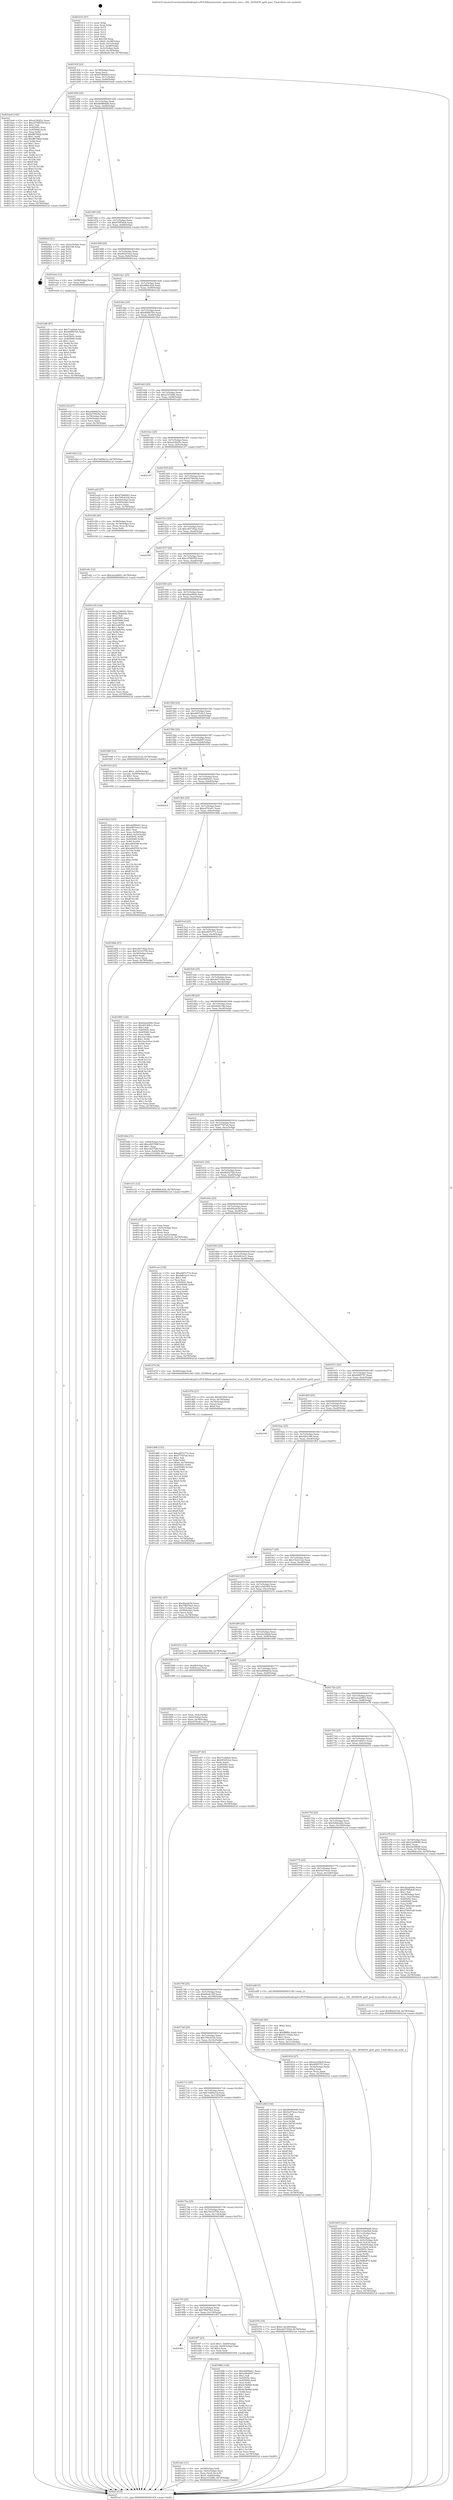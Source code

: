 digraph "0x401410" {
  label = "0x401410 (/mnt/c/Users/mathe/Desktop/tcc/POCII/binaries/extr_opensslsslssl_sess.c_SSL_SESSION_get0_peer_Final-ollvm.out::main(0))"
  labelloc = "t"
  node[shape=record]

  Entry [label="",width=0.3,height=0.3,shape=circle,fillcolor=black,style=filled]
  "0x40143f" [label="{
     0x40143f [23]\l
     | [instrs]\l
     &nbsp;&nbsp;0x40143f \<+3\>: mov -0x78(%rbp),%eax\l
     &nbsp;&nbsp;0x401442 \<+2\>: mov %eax,%ecx\l
     &nbsp;&nbsp;0x401444 \<+6\>: sub $0x87d66903,%ecx\l
     &nbsp;&nbsp;0x40144a \<+3\>: mov %eax,-0x7c(%rbp)\l
     &nbsp;&nbsp;0x40144d \<+3\>: mov %ecx,-0x80(%rbp)\l
     &nbsp;&nbsp;0x401450 \<+6\>: je 0000000000401ba9 \<main+0x799\>\l
  }"]
  "0x401ba9" [label="{
     0x401ba9 [144]\l
     | [instrs]\l
     &nbsp;&nbsp;0x401ba9 \<+5\>: mov $0xa2382f3c,%eax\l
     &nbsp;&nbsp;0x401bae \<+5\>: mov $0xcd788559,%ecx\l
     &nbsp;&nbsp;0x401bb3 \<+2\>: mov $0x1,%dl\l
     &nbsp;&nbsp;0x401bb5 \<+7\>: mov 0x40505c,%esi\l
     &nbsp;&nbsp;0x401bbc \<+7\>: mov 0x405060,%edi\l
     &nbsp;&nbsp;0x401bc3 \<+3\>: mov %esi,%r8d\l
     &nbsp;&nbsp;0x401bc6 \<+7\>: sub $0xff67082f,%r8d\l
     &nbsp;&nbsp;0x401bcd \<+4\>: sub $0x1,%r8d\l
     &nbsp;&nbsp;0x401bd1 \<+7\>: add $0xff67082f,%r8d\l
     &nbsp;&nbsp;0x401bd8 \<+4\>: imul %r8d,%esi\l
     &nbsp;&nbsp;0x401bdc \<+3\>: and $0x1,%esi\l
     &nbsp;&nbsp;0x401bdf \<+3\>: cmp $0x0,%esi\l
     &nbsp;&nbsp;0x401be2 \<+4\>: sete %r9b\l
     &nbsp;&nbsp;0x401be6 \<+3\>: cmp $0xa,%edi\l
     &nbsp;&nbsp;0x401be9 \<+4\>: setl %r10b\l
     &nbsp;&nbsp;0x401bed \<+3\>: mov %r9b,%r11b\l
     &nbsp;&nbsp;0x401bf0 \<+4\>: xor $0xff,%r11b\l
     &nbsp;&nbsp;0x401bf4 \<+3\>: mov %r10b,%bl\l
     &nbsp;&nbsp;0x401bf7 \<+3\>: xor $0xff,%bl\l
     &nbsp;&nbsp;0x401bfa \<+3\>: xor $0x0,%dl\l
     &nbsp;&nbsp;0x401bfd \<+3\>: mov %r11b,%r14b\l
     &nbsp;&nbsp;0x401c00 \<+4\>: and $0x0,%r14b\l
     &nbsp;&nbsp;0x401c04 \<+3\>: and %dl,%r9b\l
     &nbsp;&nbsp;0x401c07 \<+3\>: mov %bl,%r15b\l
     &nbsp;&nbsp;0x401c0a \<+4\>: and $0x0,%r15b\l
     &nbsp;&nbsp;0x401c0e \<+3\>: and %dl,%r10b\l
     &nbsp;&nbsp;0x401c11 \<+3\>: or %r9b,%r14b\l
     &nbsp;&nbsp;0x401c14 \<+3\>: or %r10b,%r15b\l
     &nbsp;&nbsp;0x401c17 \<+3\>: xor %r15b,%r14b\l
     &nbsp;&nbsp;0x401c1a \<+3\>: or %bl,%r11b\l
     &nbsp;&nbsp;0x401c1d \<+4\>: xor $0xff,%r11b\l
     &nbsp;&nbsp;0x401c21 \<+3\>: or $0x0,%dl\l
     &nbsp;&nbsp;0x401c24 \<+3\>: and %dl,%r11b\l
     &nbsp;&nbsp;0x401c27 \<+3\>: or %r11b,%r14b\l
     &nbsp;&nbsp;0x401c2a \<+4\>: test $0x1,%r14b\l
     &nbsp;&nbsp;0x401c2e \<+3\>: cmovne %ecx,%eax\l
     &nbsp;&nbsp;0x401c31 \<+3\>: mov %eax,-0x78(%rbp)\l
     &nbsp;&nbsp;0x401c34 \<+5\>: jmp 00000000004021af \<main+0xd9f\>\l
  }"]
  "0x401456" [label="{
     0x401456 [25]\l
     | [instrs]\l
     &nbsp;&nbsp;0x401456 \<+5\>: jmp 000000000040145b \<main+0x4b\>\l
     &nbsp;&nbsp;0x40145b \<+3\>: mov -0x7c(%rbp),%eax\l
     &nbsp;&nbsp;0x40145e \<+5\>: sub $0x8b0804d0,%eax\l
     &nbsp;&nbsp;0x401463 \<+6\>: mov %eax,-0x84(%rbp)\l
     &nbsp;&nbsp;0x401469 \<+6\>: je 00000000004020f2 \<main+0xce2\>\l
  }"]
  Exit [label="",width=0.3,height=0.3,shape=circle,fillcolor=black,style=filled,peripheries=2]
  "0x4020f2" [label="{
     0x4020f2\l
  }", style=dashed]
  "0x40146f" [label="{
     0x40146f [25]\l
     | [instrs]\l
     &nbsp;&nbsp;0x40146f \<+5\>: jmp 0000000000401474 \<main+0x64\>\l
     &nbsp;&nbsp;0x401474 \<+3\>: mov -0x7c(%rbp),%eax\l
     &nbsp;&nbsp;0x401477 \<+5\>: sub $0x970f54e8,%eax\l
     &nbsp;&nbsp;0x40147c \<+6\>: mov %eax,-0x88(%rbp)\l
     &nbsp;&nbsp;0x401482 \<+6\>: je 00000000004020af \<main+0xc9f\>\l
  }"]
  "0x401ef6" [label="{
     0x401ef6 [87]\l
     | [instrs]\l
     &nbsp;&nbsp;0x401ef6 \<+5\>: mov $0x71ab0a4,%ecx\l
     &nbsp;&nbsp;0x401efb \<+5\>: mov $0x9fd8b7b0,%edx\l
     &nbsp;&nbsp;0x401f00 \<+2\>: xor %esi,%esi\l
     &nbsp;&nbsp;0x401f02 \<+8\>: mov 0x40505c,%r8d\l
     &nbsp;&nbsp;0x401f0a \<+8\>: mov 0x405060,%r9d\l
     &nbsp;&nbsp;0x401f12 \<+3\>: sub $0x1,%esi\l
     &nbsp;&nbsp;0x401f15 \<+3\>: mov %r8d,%r10d\l
     &nbsp;&nbsp;0x401f18 \<+3\>: add %esi,%r10d\l
     &nbsp;&nbsp;0x401f1b \<+4\>: imul %r10d,%r8d\l
     &nbsp;&nbsp;0x401f1f \<+4\>: and $0x1,%r8d\l
     &nbsp;&nbsp;0x401f23 \<+4\>: cmp $0x0,%r8d\l
     &nbsp;&nbsp;0x401f27 \<+4\>: sete %r11b\l
     &nbsp;&nbsp;0x401f2b \<+4\>: cmp $0xa,%r9d\l
     &nbsp;&nbsp;0x401f2f \<+3\>: setl %bl\l
     &nbsp;&nbsp;0x401f32 \<+3\>: mov %r11b,%r14b\l
     &nbsp;&nbsp;0x401f35 \<+3\>: and %bl,%r14b\l
     &nbsp;&nbsp;0x401f38 \<+3\>: xor %bl,%r11b\l
     &nbsp;&nbsp;0x401f3b \<+3\>: or %r11b,%r14b\l
     &nbsp;&nbsp;0x401f3e \<+4\>: test $0x1,%r14b\l
     &nbsp;&nbsp;0x401f42 \<+3\>: cmovne %edx,%ecx\l
     &nbsp;&nbsp;0x401f45 \<+3\>: mov %ecx,-0x78(%rbp)\l
     &nbsp;&nbsp;0x401f48 \<+5\>: jmp 00000000004021af \<main+0xd9f\>\l
  }"]
  "0x4020af" [label="{
     0x4020af [21]\l
     | [instrs]\l
     &nbsp;&nbsp;0x4020af \<+3\>: mov -0x2c(%rbp),%eax\l
     &nbsp;&nbsp;0x4020b2 \<+7\>: add $0x108,%rsp\l
     &nbsp;&nbsp;0x4020b9 \<+1\>: pop %rbx\l
     &nbsp;&nbsp;0x4020ba \<+2\>: pop %r12\l
     &nbsp;&nbsp;0x4020bc \<+2\>: pop %r13\l
     &nbsp;&nbsp;0x4020be \<+2\>: pop %r14\l
     &nbsp;&nbsp;0x4020c0 \<+2\>: pop %r15\l
     &nbsp;&nbsp;0x4020c2 \<+1\>: pop %rbp\l
     &nbsp;&nbsp;0x4020c3 \<+1\>: ret\l
  }"]
  "0x401488" [label="{
     0x401488 [25]\l
     | [instrs]\l
     &nbsp;&nbsp;0x401488 \<+5\>: jmp 000000000040148d \<main+0x7d\>\l
     &nbsp;&nbsp;0x40148d \<+3\>: mov -0x7c(%rbp),%eax\l
     &nbsp;&nbsp;0x401490 \<+5\>: sub $0x9f3253e2,%eax\l
     &nbsp;&nbsp;0x401495 \<+6\>: mov %eax,-0x8c(%rbp)\l
     &nbsp;&nbsp;0x40149b \<+6\>: je 0000000000401eea \<main+0xada\>\l
  }"]
  "0x401e6c" [label="{
     0x401e6c [12]\l
     | [instrs]\l
     &nbsp;&nbsp;0x401e6c \<+7\>: movl $0x2ea2d693,-0x78(%rbp)\l
     &nbsp;&nbsp;0x401e73 \<+5\>: jmp 00000000004021af \<main+0xd9f\>\l
  }"]
  "0x401eea" [label="{
     0x401eea [12]\l
     | [instrs]\l
     &nbsp;&nbsp;0x401eea \<+4\>: mov -0x58(%rbp),%rax\l
     &nbsp;&nbsp;0x401eee \<+3\>: mov %rax,%rdi\l
     &nbsp;&nbsp;0x401ef1 \<+5\>: call 0000000000401030 \<free@plt\>\l
     | [calls]\l
     &nbsp;&nbsp;0x401030 \{1\} (unknown)\l
  }"]
  "0x4014a1" [label="{
     0x4014a1 [25]\l
     | [instrs]\l
     &nbsp;&nbsp;0x4014a1 \<+5\>: jmp 00000000004014a6 \<main+0x96\>\l
     &nbsp;&nbsp;0x4014a6 \<+3\>: mov -0x7c(%rbp),%eax\l
     &nbsp;&nbsp;0x4014a9 \<+5\>: sub $0x9fb6c424,%eax\l
     &nbsp;&nbsp;0x4014ae \<+6\>: mov %eax,-0x90(%rbp)\l
     &nbsp;&nbsp;0x4014b4 \<+6\>: je 0000000000401e3d \<main+0xa2d\>\l
  }"]
  "0x401d98" [label="{
     0x401d98 [153]\l
     | [instrs]\l
     &nbsp;&nbsp;0x401d98 \<+5\>: mov $0xe897e77e,%esi\l
     &nbsp;&nbsp;0x401d9d \<+5\>: mov $0xf775f7a4,%ecx\l
     &nbsp;&nbsp;0x401da2 \<+2\>: mov $0x1,%dl\l
     &nbsp;&nbsp;0x401da4 \<+3\>: xor %r8d,%r8d\l
     &nbsp;&nbsp;0x401da7 \<+7\>: movl $0x0,-0x74(%rbp)\l
     &nbsp;&nbsp;0x401dae \<+8\>: mov 0x40505c,%r9d\l
     &nbsp;&nbsp;0x401db6 \<+8\>: mov 0x405060,%r10d\l
     &nbsp;&nbsp;0x401dbe \<+4\>: sub $0x1,%r8d\l
     &nbsp;&nbsp;0x401dc2 \<+3\>: mov %r9d,%r11d\l
     &nbsp;&nbsp;0x401dc5 \<+3\>: add %r8d,%r11d\l
     &nbsp;&nbsp;0x401dc8 \<+4\>: imul %r11d,%r9d\l
     &nbsp;&nbsp;0x401dcc \<+4\>: and $0x1,%r9d\l
     &nbsp;&nbsp;0x401dd0 \<+4\>: cmp $0x0,%r9d\l
     &nbsp;&nbsp;0x401dd4 \<+3\>: sete %bl\l
     &nbsp;&nbsp;0x401dd7 \<+4\>: cmp $0xa,%r10d\l
     &nbsp;&nbsp;0x401ddb \<+4\>: setl %r14b\l
     &nbsp;&nbsp;0x401ddf \<+3\>: mov %bl,%r15b\l
     &nbsp;&nbsp;0x401de2 \<+4\>: xor $0xff,%r15b\l
     &nbsp;&nbsp;0x401de6 \<+3\>: mov %r14b,%r12b\l
     &nbsp;&nbsp;0x401de9 \<+4\>: xor $0xff,%r12b\l
     &nbsp;&nbsp;0x401ded \<+3\>: xor $0x1,%dl\l
     &nbsp;&nbsp;0x401df0 \<+3\>: mov %r15b,%r13b\l
     &nbsp;&nbsp;0x401df3 \<+4\>: and $0xff,%r13b\l
     &nbsp;&nbsp;0x401df7 \<+2\>: and %dl,%bl\l
     &nbsp;&nbsp;0x401df9 \<+3\>: mov %r12b,%dil\l
     &nbsp;&nbsp;0x401dfc \<+4\>: and $0xff,%dil\l
     &nbsp;&nbsp;0x401e00 \<+3\>: and %dl,%r14b\l
     &nbsp;&nbsp;0x401e03 \<+3\>: or %bl,%r13b\l
     &nbsp;&nbsp;0x401e06 \<+3\>: or %r14b,%dil\l
     &nbsp;&nbsp;0x401e09 \<+3\>: xor %dil,%r13b\l
     &nbsp;&nbsp;0x401e0c \<+3\>: or %r12b,%r15b\l
     &nbsp;&nbsp;0x401e0f \<+4\>: xor $0xff,%r15b\l
     &nbsp;&nbsp;0x401e13 \<+3\>: or $0x1,%dl\l
     &nbsp;&nbsp;0x401e16 \<+3\>: and %dl,%r15b\l
     &nbsp;&nbsp;0x401e19 \<+3\>: or %r15b,%r13b\l
     &nbsp;&nbsp;0x401e1c \<+4\>: test $0x1,%r13b\l
     &nbsp;&nbsp;0x401e20 \<+3\>: cmovne %ecx,%esi\l
     &nbsp;&nbsp;0x401e23 \<+3\>: mov %esi,-0x78(%rbp)\l
     &nbsp;&nbsp;0x401e26 \<+6\>: mov %eax,-0x120(%rbp)\l
     &nbsp;&nbsp;0x401e2c \<+5\>: jmp 00000000004021af \<main+0xd9f\>\l
  }"]
  "0x401e3d" [label="{
     0x401e3d [27]\l
     | [instrs]\l
     &nbsp;&nbsp;0x401e3d \<+5\>: mov $0x2489dd32,%eax\l
     &nbsp;&nbsp;0x401e42 \<+5\>: mov $0xb2780c8a,%ecx\l
     &nbsp;&nbsp;0x401e47 \<+3\>: mov -0x74(%rbp),%edx\l
     &nbsp;&nbsp;0x401e4a \<+3\>: cmp -0x50(%rbp),%edx\l
     &nbsp;&nbsp;0x401e4d \<+3\>: cmovl %ecx,%eax\l
     &nbsp;&nbsp;0x401e50 \<+3\>: mov %eax,-0x78(%rbp)\l
     &nbsp;&nbsp;0x401e53 \<+5\>: jmp 00000000004021af \<main+0xd9f\>\l
  }"]
  "0x4014ba" [label="{
     0x4014ba [25]\l
     | [instrs]\l
     &nbsp;&nbsp;0x4014ba \<+5\>: jmp 00000000004014bf \<main+0xaf\>\l
     &nbsp;&nbsp;0x4014bf \<+3\>: mov -0x7c(%rbp),%eax\l
     &nbsp;&nbsp;0x4014c2 \<+5\>: sub $0x9fd8b7b0,%eax\l
     &nbsp;&nbsp;0x4014c7 \<+6\>: mov %eax,-0x94(%rbp)\l
     &nbsp;&nbsp;0x4014cd \<+6\>: je 0000000000401f4d \<main+0xb3d\>\l
  }"]
  "0x401d7d" [label="{
     0x401d7d [27]\l
     | [instrs]\l
     &nbsp;&nbsp;0x401d7d \<+10\>: movabs $0x4030b6,%rdi\l
     &nbsp;&nbsp;0x401d87 \<+4\>: mov %rax,-0x70(%rbp)\l
     &nbsp;&nbsp;0x401d8b \<+4\>: mov -0x70(%rbp),%rax\l
     &nbsp;&nbsp;0x401d8f \<+2\>: mov (%rax),%esi\l
     &nbsp;&nbsp;0x401d91 \<+2\>: mov $0x0,%al\l
     &nbsp;&nbsp;0x401d93 \<+5\>: call 0000000000401040 \<printf@plt\>\l
     | [calls]\l
     &nbsp;&nbsp;0x401040 \{1\} (unknown)\l
  }"]
  "0x401f4d" [label="{
     0x401f4d [12]\l
     | [instrs]\l
     &nbsp;&nbsp;0x401f4d \<+7\>: movl $0x7a400e1d,-0x78(%rbp)\l
     &nbsp;&nbsp;0x401f54 \<+5\>: jmp 00000000004021af \<main+0xd9f\>\l
  }"]
  "0x4014d3" [label="{
     0x4014d3 [25]\l
     | [instrs]\l
     &nbsp;&nbsp;0x4014d3 \<+5\>: jmp 00000000004014d8 \<main+0xc8\>\l
     &nbsp;&nbsp;0x4014d8 \<+3\>: mov -0x7c(%rbp),%eax\l
     &nbsp;&nbsp;0x4014db \<+5\>: sub $0xa101f286,%eax\l
     &nbsp;&nbsp;0x4014e0 \<+6\>: mov %eax,-0x98(%rbp)\l
     &nbsp;&nbsp;0x4014e6 \<+6\>: je 0000000000401a2d \<main+0x61d\>\l
  }"]
  "0x401b05" [label="{
     0x401b05 [121]\l
     | [instrs]\l
     &nbsp;&nbsp;0x401b05 \<+5\>: mov $0x8b0804d0,%ecx\l
     &nbsp;&nbsp;0x401b0a \<+5\>: mov $0x1e5ab5b9,%edx\l
     &nbsp;&nbsp;0x401b0f \<+6\>: mov -0x11c(%rbp),%esi\l
     &nbsp;&nbsp;0x401b15 \<+3\>: imul %eax,%esi\l
     &nbsp;&nbsp;0x401b18 \<+4\>: mov -0x58(%rbp),%rdi\l
     &nbsp;&nbsp;0x401b1c \<+4\>: movslq -0x5c(%rbp),%r8\l
     &nbsp;&nbsp;0x401b20 \<+4\>: mov (%rdi,%r8,8),%rdi\l
     &nbsp;&nbsp;0x401b24 \<+4\>: movslq -0x64(%rbp),%r8\l
     &nbsp;&nbsp;0x401b28 \<+4\>: mov %esi,(%rdi,%r8,4)\l
     &nbsp;&nbsp;0x401b2c \<+7\>: mov 0x40505c,%eax\l
     &nbsp;&nbsp;0x401b33 \<+7\>: mov 0x405060,%esi\l
     &nbsp;&nbsp;0x401b3a \<+3\>: mov %eax,%r9d\l
     &nbsp;&nbsp;0x401b3d \<+7\>: add $0x599fe875,%r9d\l
     &nbsp;&nbsp;0x401b44 \<+4\>: sub $0x1,%r9d\l
     &nbsp;&nbsp;0x401b48 \<+7\>: sub $0x599fe875,%r9d\l
     &nbsp;&nbsp;0x401b4f \<+4\>: imul %r9d,%eax\l
     &nbsp;&nbsp;0x401b53 \<+3\>: and $0x1,%eax\l
     &nbsp;&nbsp;0x401b56 \<+3\>: cmp $0x0,%eax\l
     &nbsp;&nbsp;0x401b59 \<+4\>: sete %r10b\l
     &nbsp;&nbsp;0x401b5d \<+3\>: cmp $0xa,%esi\l
     &nbsp;&nbsp;0x401b60 \<+4\>: setl %r11b\l
     &nbsp;&nbsp;0x401b64 \<+3\>: mov %r10b,%bl\l
     &nbsp;&nbsp;0x401b67 \<+3\>: and %r11b,%bl\l
     &nbsp;&nbsp;0x401b6a \<+3\>: xor %r11b,%r10b\l
     &nbsp;&nbsp;0x401b6d \<+3\>: or %r10b,%bl\l
     &nbsp;&nbsp;0x401b70 \<+3\>: test $0x1,%bl\l
     &nbsp;&nbsp;0x401b73 \<+3\>: cmovne %edx,%ecx\l
     &nbsp;&nbsp;0x401b76 \<+3\>: mov %ecx,-0x78(%rbp)\l
     &nbsp;&nbsp;0x401b79 \<+5\>: jmp 00000000004021af \<main+0xd9f\>\l
  }"]
  "0x401a2d" [label="{
     0x401a2d [27]\l
     | [instrs]\l
     &nbsp;&nbsp;0x401a2d \<+5\>: mov $0x87d66903,%eax\l
     &nbsp;&nbsp;0x401a32 \<+5\>: mov $0x795c633b,%ecx\l
     &nbsp;&nbsp;0x401a37 \<+3\>: mov -0x64(%rbp),%edx\l
     &nbsp;&nbsp;0x401a3a \<+3\>: cmp -0x60(%rbp),%edx\l
     &nbsp;&nbsp;0x401a3d \<+3\>: cmovl %ecx,%eax\l
     &nbsp;&nbsp;0x401a40 \<+3\>: mov %eax,-0x78(%rbp)\l
     &nbsp;&nbsp;0x401a43 \<+5\>: jmp 00000000004021af \<main+0xd9f\>\l
  }"]
  "0x4014ec" [label="{
     0x4014ec [25]\l
     | [instrs]\l
     &nbsp;&nbsp;0x4014ec \<+5\>: jmp 00000000004014f1 \<main+0xe1\>\l
     &nbsp;&nbsp;0x4014f1 \<+3\>: mov -0x7c(%rbp),%eax\l
     &nbsp;&nbsp;0x4014f4 \<+5\>: sub $0xa2382f3c,%eax\l
     &nbsp;&nbsp;0x4014f9 \<+6\>: mov %eax,-0x9c(%rbp)\l
     &nbsp;&nbsp;0x4014ff \<+6\>: je 0000000000402147 \<main+0xd37\>\l
  }"]
  "0x401add" [label="{
     0x401add [40]\l
     | [instrs]\l
     &nbsp;&nbsp;0x401add \<+5\>: mov $0x2,%ecx\l
     &nbsp;&nbsp;0x401ae2 \<+1\>: cltd\l
     &nbsp;&nbsp;0x401ae3 \<+2\>: idiv %ecx\l
     &nbsp;&nbsp;0x401ae5 \<+6\>: imul $0xfffffffe,%edx,%ecx\l
     &nbsp;&nbsp;0x401aeb \<+6\>: add $0x91116afe,%ecx\l
     &nbsp;&nbsp;0x401af1 \<+3\>: add $0x1,%ecx\l
     &nbsp;&nbsp;0x401af4 \<+6\>: sub $0x91116afe,%ecx\l
     &nbsp;&nbsp;0x401afa \<+6\>: mov %ecx,-0x11c(%rbp)\l
     &nbsp;&nbsp;0x401b00 \<+5\>: call 0000000000401160 \<next_i\>\l
     | [calls]\l
     &nbsp;&nbsp;0x401160 \{1\} (/mnt/c/Users/mathe/Desktop/tcc/POCII/binaries/extr_opensslsslssl_sess.c_SSL_SESSION_get0_peer_Final-ollvm.out::next_i)\l
  }"]
  "0x402147" [label="{
     0x402147\l
  }", style=dashed]
  "0x401505" [label="{
     0x401505 [25]\l
     | [instrs]\l
     &nbsp;&nbsp;0x401505 \<+5\>: jmp 000000000040150a \<main+0xfa\>\l
     &nbsp;&nbsp;0x40150a \<+3\>: mov -0x7c(%rbp),%eax\l
     &nbsp;&nbsp;0x40150d \<+5\>: sub $0xb2780c8a,%eax\l
     &nbsp;&nbsp;0x401512 \<+6\>: mov %eax,-0xa0(%rbp)\l
     &nbsp;&nbsp;0x401518 \<+6\>: je 0000000000401e58 \<main+0xa48\>\l
  }"]
  "0x401a0e" [label="{
     0x401a0e [31]\l
     | [instrs]\l
     &nbsp;&nbsp;0x401a0e \<+4\>: mov -0x58(%rbp),%rdi\l
     &nbsp;&nbsp;0x401a12 \<+4\>: movslq -0x5c(%rbp),%rcx\l
     &nbsp;&nbsp;0x401a16 \<+4\>: mov %rax,(%rdi,%rcx,8)\l
     &nbsp;&nbsp;0x401a1a \<+7\>: movl $0x0,-0x64(%rbp)\l
     &nbsp;&nbsp;0x401a21 \<+7\>: movl $0xa101f286,-0x78(%rbp)\l
     &nbsp;&nbsp;0x401a28 \<+5\>: jmp 00000000004021af \<main+0xd9f\>\l
  }"]
  "0x401e58" [label="{
     0x401e58 [20]\l
     | [instrs]\l
     &nbsp;&nbsp;0x401e58 \<+4\>: mov -0x58(%rbp),%rax\l
     &nbsp;&nbsp;0x401e5c \<+4\>: movslq -0x74(%rbp),%rcx\l
     &nbsp;&nbsp;0x401e60 \<+4\>: mov (%rax,%rcx,8),%rax\l
     &nbsp;&nbsp;0x401e64 \<+3\>: mov %rax,%rdi\l
     &nbsp;&nbsp;0x401e67 \<+5\>: call 0000000000401030 \<free@plt\>\l
     | [calls]\l
     &nbsp;&nbsp;0x401030 \{1\} (unknown)\l
  }"]
  "0x40151e" [label="{
     0x40151e [25]\l
     | [instrs]\l
     &nbsp;&nbsp;0x40151e \<+5\>: jmp 0000000000401523 \<main+0x113\>\l
     &nbsp;&nbsp;0x401523 \<+3\>: mov -0x7c(%rbp),%eax\l
     &nbsp;&nbsp;0x401526 \<+5\>: sub $0xc40734da,%eax\l
     &nbsp;&nbsp;0x40152b \<+6\>: mov %eax,-0xa4(%rbp)\l
     &nbsp;&nbsp;0x401531 \<+6\>: je 0000000000401f59 \<main+0xb49\>\l
  }"]
  "0x40180c" [label="{
     0x40180c\l
  }", style=dashed]
  "0x401f59" [label="{
     0x401f59\l
  }", style=dashed]
  "0x401537" [label="{
     0x401537 [25]\l
     | [instrs]\l
     &nbsp;&nbsp;0x401537 \<+5\>: jmp 000000000040153c \<main+0x12c\>\l
     &nbsp;&nbsp;0x40153c \<+3\>: mov -0x7c(%rbp),%eax\l
     &nbsp;&nbsp;0x40153f \<+5\>: sub $0xcd788559,%eax\l
     &nbsp;&nbsp;0x401544 \<+6\>: mov %eax,-0xa8(%rbp)\l
     &nbsp;&nbsp;0x40154a \<+6\>: je 0000000000401c39 \<main+0x829\>\l
  }"]
  "0x4019f7" [label="{
     0x4019f7 [23]\l
     | [instrs]\l
     &nbsp;&nbsp;0x4019f7 \<+7\>: movl $0x1,-0x60(%rbp)\l
     &nbsp;&nbsp;0x4019fe \<+4\>: movslq -0x60(%rbp),%rax\l
     &nbsp;&nbsp;0x401a02 \<+4\>: shl $0x2,%rax\l
     &nbsp;&nbsp;0x401a06 \<+3\>: mov %rax,%rdi\l
     &nbsp;&nbsp;0x401a09 \<+5\>: call 0000000000401050 \<malloc@plt\>\l
     | [calls]\l
     &nbsp;&nbsp;0x401050 \{1\} (unknown)\l
  }"]
  "0x401c39" [label="{
     0x401c39 [144]\l
     | [instrs]\l
     &nbsp;&nbsp;0x401c39 \<+5\>: mov $0xa2382f3c,%eax\l
     &nbsp;&nbsp;0x401c3e \<+5\>: mov $0x528de22b,%ecx\l
     &nbsp;&nbsp;0x401c43 \<+2\>: mov $0x1,%dl\l
     &nbsp;&nbsp;0x401c45 \<+7\>: mov 0x40505c,%esi\l
     &nbsp;&nbsp;0x401c4c \<+7\>: mov 0x405060,%edi\l
     &nbsp;&nbsp;0x401c53 \<+3\>: mov %esi,%r8d\l
     &nbsp;&nbsp;0x401c56 \<+7\>: add $0x3e80781,%r8d\l
     &nbsp;&nbsp;0x401c5d \<+4\>: sub $0x1,%r8d\l
     &nbsp;&nbsp;0x401c61 \<+7\>: sub $0x3e80781,%r8d\l
     &nbsp;&nbsp;0x401c68 \<+4\>: imul %r8d,%esi\l
     &nbsp;&nbsp;0x401c6c \<+3\>: and $0x1,%esi\l
     &nbsp;&nbsp;0x401c6f \<+3\>: cmp $0x0,%esi\l
     &nbsp;&nbsp;0x401c72 \<+4\>: sete %r9b\l
     &nbsp;&nbsp;0x401c76 \<+3\>: cmp $0xa,%edi\l
     &nbsp;&nbsp;0x401c79 \<+4\>: setl %r10b\l
     &nbsp;&nbsp;0x401c7d \<+3\>: mov %r9b,%r11b\l
     &nbsp;&nbsp;0x401c80 \<+4\>: xor $0xff,%r11b\l
     &nbsp;&nbsp;0x401c84 \<+3\>: mov %r10b,%bl\l
     &nbsp;&nbsp;0x401c87 \<+3\>: xor $0xff,%bl\l
     &nbsp;&nbsp;0x401c8a \<+3\>: xor $0x1,%dl\l
     &nbsp;&nbsp;0x401c8d \<+3\>: mov %r11b,%r14b\l
     &nbsp;&nbsp;0x401c90 \<+4\>: and $0xff,%r14b\l
     &nbsp;&nbsp;0x401c94 \<+3\>: and %dl,%r9b\l
     &nbsp;&nbsp;0x401c97 \<+3\>: mov %bl,%r15b\l
     &nbsp;&nbsp;0x401c9a \<+4\>: and $0xff,%r15b\l
     &nbsp;&nbsp;0x401c9e \<+3\>: and %dl,%r10b\l
     &nbsp;&nbsp;0x401ca1 \<+3\>: or %r9b,%r14b\l
     &nbsp;&nbsp;0x401ca4 \<+3\>: or %r10b,%r15b\l
     &nbsp;&nbsp;0x401ca7 \<+3\>: xor %r15b,%r14b\l
     &nbsp;&nbsp;0x401caa \<+3\>: or %bl,%r11b\l
     &nbsp;&nbsp;0x401cad \<+4\>: xor $0xff,%r11b\l
     &nbsp;&nbsp;0x401cb1 \<+3\>: or $0x1,%dl\l
     &nbsp;&nbsp;0x401cb4 \<+3\>: and %dl,%r11b\l
     &nbsp;&nbsp;0x401cb7 \<+3\>: or %r11b,%r14b\l
     &nbsp;&nbsp;0x401cba \<+4\>: test $0x1,%r14b\l
     &nbsp;&nbsp;0x401cbe \<+3\>: cmovne %ecx,%eax\l
     &nbsp;&nbsp;0x401cc1 \<+3\>: mov %eax,-0x78(%rbp)\l
     &nbsp;&nbsp;0x401cc4 \<+5\>: jmp 00000000004021af \<main+0xd9f\>\l
  }"]
  "0x401550" [label="{
     0x401550 [25]\l
     | [instrs]\l
     &nbsp;&nbsp;0x401550 \<+5\>: jmp 0000000000401555 \<main+0x145\>\l
     &nbsp;&nbsp;0x401555 \<+3\>: mov -0x7c(%rbp),%eax\l
     &nbsp;&nbsp;0x401558 \<+5\>: sub $0xd2ae06de,%eax\l
     &nbsp;&nbsp;0x40155d \<+6\>: mov %eax,-0xac(%rbp)\l
     &nbsp;&nbsp;0x401563 \<+6\>: je 00000000004021a8 \<main+0xd98\>\l
  }"]
  "0x40192d" [label="{
     0x40192d [163]\l
     | [instrs]\l
     &nbsp;&nbsp;0x40192d \<+5\>: mov $0xe0d99e61,%ecx\l
     &nbsp;&nbsp;0x401932 \<+5\>: mov $0xd407e9c3,%edx\l
     &nbsp;&nbsp;0x401937 \<+3\>: mov $0x1,%sil\l
     &nbsp;&nbsp;0x40193a \<+4\>: mov %rax,-0x58(%rbp)\l
     &nbsp;&nbsp;0x40193e \<+7\>: movl $0x0,-0x5c(%rbp)\l
     &nbsp;&nbsp;0x401945 \<+8\>: mov 0x40505c,%r8d\l
     &nbsp;&nbsp;0x40194d \<+8\>: mov 0x405060,%r9d\l
     &nbsp;&nbsp;0x401955 \<+3\>: mov %r8d,%r10d\l
     &nbsp;&nbsp;0x401958 \<+7\>: sub $0xad44558,%r10d\l
     &nbsp;&nbsp;0x40195f \<+4\>: sub $0x1,%r10d\l
     &nbsp;&nbsp;0x401963 \<+7\>: add $0xad44558,%r10d\l
     &nbsp;&nbsp;0x40196a \<+4\>: imul %r10d,%r8d\l
     &nbsp;&nbsp;0x40196e \<+4\>: and $0x1,%r8d\l
     &nbsp;&nbsp;0x401972 \<+4\>: cmp $0x0,%r8d\l
     &nbsp;&nbsp;0x401976 \<+4\>: sete %r11b\l
     &nbsp;&nbsp;0x40197a \<+4\>: cmp $0xa,%r9d\l
     &nbsp;&nbsp;0x40197e \<+3\>: setl %bl\l
     &nbsp;&nbsp;0x401981 \<+3\>: mov %r11b,%r14b\l
     &nbsp;&nbsp;0x401984 \<+4\>: xor $0xff,%r14b\l
     &nbsp;&nbsp;0x401988 \<+3\>: mov %bl,%r15b\l
     &nbsp;&nbsp;0x40198b \<+4\>: xor $0xff,%r15b\l
     &nbsp;&nbsp;0x40198f \<+4\>: xor $0x0,%sil\l
     &nbsp;&nbsp;0x401993 \<+3\>: mov %r14b,%r12b\l
     &nbsp;&nbsp;0x401996 \<+4\>: and $0x0,%r12b\l
     &nbsp;&nbsp;0x40199a \<+3\>: and %sil,%r11b\l
     &nbsp;&nbsp;0x40199d \<+3\>: mov %r15b,%r13b\l
     &nbsp;&nbsp;0x4019a0 \<+4\>: and $0x0,%r13b\l
     &nbsp;&nbsp;0x4019a4 \<+3\>: and %sil,%bl\l
     &nbsp;&nbsp;0x4019a7 \<+3\>: or %r11b,%r12b\l
     &nbsp;&nbsp;0x4019aa \<+3\>: or %bl,%r13b\l
     &nbsp;&nbsp;0x4019ad \<+3\>: xor %r13b,%r12b\l
     &nbsp;&nbsp;0x4019b0 \<+3\>: or %r15b,%r14b\l
     &nbsp;&nbsp;0x4019b3 \<+4\>: xor $0xff,%r14b\l
     &nbsp;&nbsp;0x4019b7 \<+4\>: or $0x0,%sil\l
     &nbsp;&nbsp;0x4019bb \<+3\>: and %sil,%r14b\l
     &nbsp;&nbsp;0x4019be \<+3\>: or %r14b,%r12b\l
     &nbsp;&nbsp;0x4019c1 \<+4\>: test $0x1,%r12b\l
     &nbsp;&nbsp;0x4019c5 \<+3\>: cmovne %edx,%ecx\l
     &nbsp;&nbsp;0x4019c8 \<+3\>: mov %ecx,-0x78(%rbp)\l
     &nbsp;&nbsp;0x4019cb \<+5\>: jmp 00000000004021af \<main+0xd9f\>\l
  }"]
  "0x4021a8" [label="{
     0x4021a8\l
  }", style=dashed]
  "0x401569" [label="{
     0x401569 [25]\l
     | [instrs]\l
     &nbsp;&nbsp;0x401569 \<+5\>: jmp 000000000040156e \<main+0x15e\>\l
     &nbsp;&nbsp;0x40156e \<+3\>: mov -0x7c(%rbp),%eax\l
     &nbsp;&nbsp;0x401571 \<+5\>: sub $0xd407e9c3,%eax\l
     &nbsp;&nbsp;0x401576 \<+6\>: mov %eax,-0xb0(%rbp)\l
     &nbsp;&nbsp;0x40157c \<+6\>: je 00000000004019d0 \<main+0x5c0\>\l
  }"]
  "0x4017f3" [label="{
     0x4017f3 [25]\l
     | [instrs]\l
     &nbsp;&nbsp;0x4017f3 \<+5\>: jmp 00000000004017f8 \<main+0x3e8\>\l
     &nbsp;&nbsp;0x4017f8 \<+3\>: mov -0x7c(%rbp),%eax\l
     &nbsp;&nbsp;0x4017fb \<+5\>: sub $0x7f8479a3,%eax\l
     &nbsp;&nbsp;0x401800 \<+6\>: mov %eax,-0x118(%rbp)\l
     &nbsp;&nbsp;0x401806 \<+6\>: je 00000000004019f7 \<main+0x5e7\>\l
  }"]
  "0x4019d0" [label="{
     0x4019d0 [12]\l
     | [instrs]\l
     &nbsp;&nbsp;0x4019d0 \<+7\>: movl $0x15223122,-0x78(%rbp)\l
     &nbsp;&nbsp;0x4019d7 \<+5\>: jmp 00000000004021af \<main+0xd9f\>\l
  }"]
  "0x401582" [label="{
     0x401582 [25]\l
     | [instrs]\l
     &nbsp;&nbsp;0x401582 \<+5\>: jmp 0000000000401587 \<main+0x177\>\l
     &nbsp;&nbsp;0x401587 \<+3\>: mov -0x7c(%rbp),%eax\l
     &nbsp;&nbsp;0x40158a \<+5\>: sub $0xe06af487,%eax\l
     &nbsp;&nbsp;0x40158f \<+6\>: mov %eax,-0xb4(%rbp)\l
     &nbsp;&nbsp;0x401595 \<+6\>: je 0000000000401916 \<main+0x506\>\l
  }"]
  "0x401886" [label="{
     0x401886 [144]\l
     | [instrs]\l
     &nbsp;&nbsp;0x401886 \<+5\>: mov $0xe0d99e61,%eax\l
     &nbsp;&nbsp;0x40188b \<+5\>: mov $0xe06af487,%ecx\l
     &nbsp;&nbsp;0x401890 \<+2\>: mov $0x1,%dl\l
     &nbsp;&nbsp;0x401892 \<+7\>: mov 0x40505c,%esi\l
     &nbsp;&nbsp;0x401899 \<+7\>: mov 0x405060,%edi\l
     &nbsp;&nbsp;0x4018a0 \<+3\>: mov %esi,%r8d\l
     &nbsp;&nbsp;0x4018a3 \<+7\>: add $0x4c5b9b8,%r8d\l
     &nbsp;&nbsp;0x4018aa \<+4\>: sub $0x1,%r8d\l
     &nbsp;&nbsp;0x4018ae \<+7\>: sub $0x4c5b9b8,%r8d\l
     &nbsp;&nbsp;0x4018b5 \<+4\>: imul %r8d,%esi\l
     &nbsp;&nbsp;0x4018b9 \<+3\>: and $0x1,%esi\l
     &nbsp;&nbsp;0x4018bc \<+3\>: cmp $0x0,%esi\l
     &nbsp;&nbsp;0x4018bf \<+4\>: sete %r9b\l
     &nbsp;&nbsp;0x4018c3 \<+3\>: cmp $0xa,%edi\l
     &nbsp;&nbsp;0x4018c6 \<+4\>: setl %r10b\l
     &nbsp;&nbsp;0x4018ca \<+3\>: mov %r9b,%r11b\l
     &nbsp;&nbsp;0x4018cd \<+4\>: xor $0xff,%r11b\l
     &nbsp;&nbsp;0x4018d1 \<+3\>: mov %r10b,%bl\l
     &nbsp;&nbsp;0x4018d4 \<+3\>: xor $0xff,%bl\l
     &nbsp;&nbsp;0x4018d7 \<+3\>: xor $0x1,%dl\l
     &nbsp;&nbsp;0x4018da \<+3\>: mov %r11b,%r14b\l
     &nbsp;&nbsp;0x4018dd \<+4\>: and $0xff,%r14b\l
     &nbsp;&nbsp;0x4018e1 \<+3\>: and %dl,%r9b\l
     &nbsp;&nbsp;0x4018e4 \<+3\>: mov %bl,%r15b\l
     &nbsp;&nbsp;0x4018e7 \<+4\>: and $0xff,%r15b\l
     &nbsp;&nbsp;0x4018eb \<+3\>: and %dl,%r10b\l
     &nbsp;&nbsp;0x4018ee \<+3\>: or %r9b,%r14b\l
     &nbsp;&nbsp;0x4018f1 \<+3\>: or %r10b,%r15b\l
     &nbsp;&nbsp;0x4018f4 \<+3\>: xor %r15b,%r14b\l
     &nbsp;&nbsp;0x4018f7 \<+3\>: or %bl,%r11b\l
     &nbsp;&nbsp;0x4018fa \<+4\>: xor $0xff,%r11b\l
     &nbsp;&nbsp;0x4018fe \<+3\>: or $0x1,%dl\l
     &nbsp;&nbsp;0x401901 \<+3\>: and %dl,%r11b\l
     &nbsp;&nbsp;0x401904 \<+3\>: or %r11b,%r14b\l
     &nbsp;&nbsp;0x401907 \<+4\>: test $0x1,%r14b\l
     &nbsp;&nbsp;0x40190b \<+3\>: cmovne %ecx,%eax\l
     &nbsp;&nbsp;0x40190e \<+3\>: mov %eax,-0x78(%rbp)\l
     &nbsp;&nbsp;0x401911 \<+5\>: jmp 00000000004021af \<main+0xd9f\>\l
  }"]
  "0x401916" [label="{
     0x401916 [23]\l
     | [instrs]\l
     &nbsp;&nbsp;0x401916 \<+7\>: movl $0x1,-0x50(%rbp)\l
     &nbsp;&nbsp;0x40191d \<+4\>: movslq -0x50(%rbp),%rax\l
     &nbsp;&nbsp;0x401921 \<+4\>: shl $0x3,%rax\l
     &nbsp;&nbsp;0x401925 \<+3\>: mov %rax,%rdi\l
     &nbsp;&nbsp;0x401928 \<+5\>: call 0000000000401050 \<malloc@plt\>\l
     | [calls]\l
     &nbsp;&nbsp;0x401050 \{1\} (unknown)\l
  }"]
  "0x40159b" [label="{
     0x40159b [25]\l
     | [instrs]\l
     &nbsp;&nbsp;0x40159b \<+5\>: jmp 00000000004015a0 \<main+0x190\>\l
     &nbsp;&nbsp;0x4015a0 \<+3\>: mov -0x7c(%rbp),%eax\l
     &nbsp;&nbsp;0x4015a3 \<+5\>: sub $0xe0d99e61,%eax\l
     &nbsp;&nbsp;0x4015a8 \<+6\>: mov %eax,-0xb8(%rbp)\l
     &nbsp;&nbsp;0x4015ae \<+6\>: je 00000000004020c4 \<main+0xcb4\>\l
  }"]
  "0x4017da" [label="{
     0x4017da [25]\l
     | [instrs]\l
     &nbsp;&nbsp;0x4017da \<+5\>: jmp 00000000004017df \<main+0x3cf\>\l
     &nbsp;&nbsp;0x4017df \<+3\>: mov -0x7c(%rbp),%eax\l
     &nbsp;&nbsp;0x4017e2 \<+5\>: sub $0x7d103758,%eax\l
     &nbsp;&nbsp;0x4017e7 \<+6\>: mov %eax,-0x114(%rbp)\l
     &nbsp;&nbsp;0x4017ed \<+6\>: je 0000000000401886 \<main+0x476\>\l
  }"]
  "0x4020c4" [label="{
     0x4020c4\l
  }", style=dashed]
  "0x4015b4" [label="{
     0x4015b4 [25]\l
     | [instrs]\l
     &nbsp;&nbsp;0x4015b4 \<+5\>: jmp 00000000004015b9 \<main+0x1a9\>\l
     &nbsp;&nbsp;0x4015b9 \<+3\>: mov -0x7c(%rbp),%eax\l
     &nbsp;&nbsp;0x4015bc \<+5\>: sub $0xe47fcab1,%eax\l
     &nbsp;&nbsp;0x4015c1 \<+6\>: mov %eax,-0xbc(%rbp)\l
     &nbsp;&nbsp;0x4015c7 \<+6\>: je 000000000040186b \<main+0x45b\>\l
  }"]
  "0x401f76" [label="{
     0x401f76 [19]\l
     | [instrs]\l
     &nbsp;&nbsp;0x401f76 \<+7\>: movl $0x0,-0x38(%rbp)\l
     &nbsp;&nbsp;0x401f7d \<+7\>: movl $0xeb47354d,-0x78(%rbp)\l
     &nbsp;&nbsp;0x401f84 \<+5\>: jmp 00000000004021af \<main+0xd9f\>\l
  }"]
  "0x40186b" [label="{
     0x40186b [27]\l
     | [instrs]\l
     &nbsp;&nbsp;0x40186b \<+5\>: mov $0xc40734da,%eax\l
     &nbsp;&nbsp;0x401870 \<+5\>: mov $0x7d103758,%ecx\l
     &nbsp;&nbsp;0x401875 \<+3\>: mov -0x30(%rbp),%edx\l
     &nbsp;&nbsp;0x401878 \<+3\>: cmp $0x0,%edx\l
     &nbsp;&nbsp;0x40187b \<+3\>: cmove %ecx,%eax\l
     &nbsp;&nbsp;0x40187e \<+3\>: mov %eax,-0x78(%rbp)\l
     &nbsp;&nbsp;0x401881 \<+5\>: jmp 00000000004021af \<main+0xd9f\>\l
  }"]
  "0x4015cd" [label="{
     0x4015cd [25]\l
     | [instrs]\l
     &nbsp;&nbsp;0x4015cd \<+5\>: jmp 00000000004015d2 \<main+0x1c2\>\l
     &nbsp;&nbsp;0x4015d2 \<+3\>: mov -0x7c(%rbp),%eax\l
     &nbsp;&nbsp;0x4015d5 \<+5\>: sub $0xe897e77e,%eax\l
     &nbsp;&nbsp;0x4015da \<+6\>: mov %eax,-0xc0(%rbp)\l
     &nbsp;&nbsp;0x4015e0 \<+6\>: je 0000000000402153 \<main+0xd43\>\l
  }"]
  "0x4017c1" [label="{
     0x4017c1 [25]\l
     | [instrs]\l
     &nbsp;&nbsp;0x4017c1 \<+5\>: jmp 00000000004017c6 \<main+0x3b6\>\l
     &nbsp;&nbsp;0x4017c6 \<+3\>: mov -0x7c(%rbp),%eax\l
     &nbsp;&nbsp;0x4017c9 \<+5\>: sub $0x7a400e1d,%eax\l
     &nbsp;&nbsp;0x4017ce \<+6\>: mov %eax,-0x110(%rbp)\l
     &nbsp;&nbsp;0x4017d4 \<+6\>: je 0000000000401f76 \<main+0xb66\>\l
  }"]
  "0x402153" [label="{
     0x402153\l
  }", style=dashed]
  "0x4015e6" [label="{
     0x4015e6 [25]\l
     | [instrs]\l
     &nbsp;&nbsp;0x4015e6 \<+5\>: jmp 00000000004015eb \<main+0x1db\>\l
     &nbsp;&nbsp;0x4015eb \<+3\>: mov -0x7c(%rbp),%eax\l
     &nbsp;&nbsp;0x4015ee \<+5\>: sub $0xeb47354d,%eax\l
     &nbsp;&nbsp;0x4015f3 \<+6\>: mov %eax,-0xc4(%rbp)\l
     &nbsp;&nbsp;0x4015f9 \<+6\>: je 0000000000401f89 \<main+0xb79\>\l
  }"]
  "0x401a48" [label="{
     0x401a48 [144]\l
     | [instrs]\l
     &nbsp;&nbsp;0x401a48 \<+5\>: mov $0x8b0804d0,%eax\l
     &nbsp;&nbsp;0x401a4d \<+5\>: mov $0x5a574cec,%ecx\l
     &nbsp;&nbsp;0x401a52 \<+2\>: mov $0x1,%dl\l
     &nbsp;&nbsp;0x401a54 \<+7\>: mov 0x40505c,%esi\l
     &nbsp;&nbsp;0x401a5b \<+7\>: mov 0x405060,%edi\l
     &nbsp;&nbsp;0x401a62 \<+3\>: mov %esi,%r8d\l
     &nbsp;&nbsp;0x401a65 \<+7\>: sub $0xcc5476f,%r8d\l
     &nbsp;&nbsp;0x401a6c \<+4\>: sub $0x1,%r8d\l
     &nbsp;&nbsp;0x401a70 \<+7\>: add $0xcc5476f,%r8d\l
     &nbsp;&nbsp;0x401a77 \<+4\>: imul %r8d,%esi\l
     &nbsp;&nbsp;0x401a7b \<+3\>: and $0x1,%esi\l
     &nbsp;&nbsp;0x401a7e \<+3\>: cmp $0x0,%esi\l
     &nbsp;&nbsp;0x401a81 \<+4\>: sete %r9b\l
     &nbsp;&nbsp;0x401a85 \<+3\>: cmp $0xa,%edi\l
     &nbsp;&nbsp;0x401a88 \<+4\>: setl %r10b\l
     &nbsp;&nbsp;0x401a8c \<+3\>: mov %r9b,%r11b\l
     &nbsp;&nbsp;0x401a8f \<+4\>: xor $0xff,%r11b\l
     &nbsp;&nbsp;0x401a93 \<+3\>: mov %r10b,%bl\l
     &nbsp;&nbsp;0x401a96 \<+3\>: xor $0xff,%bl\l
     &nbsp;&nbsp;0x401a99 \<+3\>: xor $0x0,%dl\l
     &nbsp;&nbsp;0x401a9c \<+3\>: mov %r11b,%r14b\l
     &nbsp;&nbsp;0x401a9f \<+4\>: and $0x0,%r14b\l
     &nbsp;&nbsp;0x401aa3 \<+3\>: and %dl,%r9b\l
     &nbsp;&nbsp;0x401aa6 \<+3\>: mov %bl,%r15b\l
     &nbsp;&nbsp;0x401aa9 \<+4\>: and $0x0,%r15b\l
     &nbsp;&nbsp;0x401aad \<+3\>: and %dl,%r10b\l
     &nbsp;&nbsp;0x401ab0 \<+3\>: or %r9b,%r14b\l
     &nbsp;&nbsp;0x401ab3 \<+3\>: or %r10b,%r15b\l
     &nbsp;&nbsp;0x401ab6 \<+3\>: xor %r15b,%r14b\l
     &nbsp;&nbsp;0x401ab9 \<+3\>: or %bl,%r11b\l
     &nbsp;&nbsp;0x401abc \<+4\>: xor $0xff,%r11b\l
     &nbsp;&nbsp;0x401ac0 \<+3\>: or $0x0,%dl\l
     &nbsp;&nbsp;0x401ac3 \<+3\>: and %dl,%r11b\l
     &nbsp;&nbsp;0x401ac6 \<+3\>: or %r11b,%r14b\l
     &nbsp;&nbsp;0x401ac9 \<+4\>: test $0x1,%r14b\l
     &nbsp;&nbsp;0x401acd \<+3\>: cmovne %ecx,%eax\l
     &nbsp;&nbsp;0x401ad0 \<+3\>: mov %eax,-0x78(%rbp)\l
     &nbsp;&nbsp;0x401ad3 \<+5\>: jmp 00000000004021af \<main+0xd9f\>\l
  }"]
  "0x401f89" [label="{
     0x401f89 [144]\l
     | [instrs]\l
     &nbsp;&nbsp;0x401f89 \<+5\>: mov $0xd2ae06de,%eax\l
     &nbsp;&nbsp;0x401f8e \<+5\>: mov $0x40140b1c,%ecx\l
     &nbsp;&nbsp;0x401f93 \<+2\>: mov $0x1,%dl\l
     &nbsp;&nbsp;0x401f95 \<+7\>: mov 0x40505c,%esi\l
     &nbsp;&nbsp;0x401f9c \<+7\>: mov 0x405060,%edi\l
     &nbsp;&nbsp;0x401fa3 \<+3\>: mov %esi,%r8d\l
     &nbsp;&nbsp;0x401fa6 \<+7\>: sub $0x3ee336ee,%r8d\l
     &nbsp;&nbsp;0x401fad \<+4\>: sub $0x1,%r8d\l
     &nbsp;&nbsp;0x401fb1 \<+7\>: add $0x3ee336ee,%r8d\l
     &nbsp;&nbsp;0x401fb8 \<+4\>: imul %r8d,%esi\l
     &nbsp;&nbsp;0x401fbc \<+3\>: and $0x1,%esi\l
     &nbsp;&nbsp;0x401fbf \<+3\>: cmp $0x0,%esi\l
     &nbsp;&nbsp;0x401fc2 \<+4\>: sete %r9b\l
     &nbsp;&nbsp;0x401fc6 \<+3\>: cmp $0xa,%edi\l
     &nbsp;&nbsp;0x401fc9 \<+4\>: setl %r10b\l
     &nbsp;&nbsp;0x401fcd \<+3\>: mov %r9b,%r11b\l
     &nbsp;&nbsp;0x401fd0 \<+4\>: xor $0xff,%r11b\l
     &nbsp;&nbsp;0x401fd4 \<+3\>: mov %r10b,%bl\l
     &nbsp;&nbsp;0x401fd7 \<+3\>: xor $0xff,%bl\l
     &nbsp;&nbsp;0x401fda \<+3\>: xor $0x1,%dl\l
     &nbsp;&nbsp;0x401fdd \<+3\>: mov %r11b,%r14b\l
     &nbsp;&nbsp;0x401fe0 \<+4\>: and $0xff,%r14b\l
     &nbsp;&nbsp;0x401fe4 \<+3\>: and %dl,%r9b\l
     &nbsp;&nbsp;0x401fe7 \<+3\>: mov %bl,%r15b\l
     &nbsp;&nbsp;0x401fea \<+4\>: and $0xff,%r15b\l
     &nbsp;&nbsp;0x401fee \<+3\>: and %dl,%r10b\l
     &nbsp;&nbsp;0x401ff1 \<+3\>: or %r9b,%r14b\l
     &nbsp;&nbsp;0x401ff4 \<+3\>: or %r10b,%r15b\l
     &nbsp;&nbsp;0x401ff7 \<+3\>: xor %r15b,%r14b\l
     &nbsp;&nbsp;0x401ffa \<+3\>: or %bl,%r11b\l
     &nbsp;&nbsp;0x401ffd \<+4\>: xor $0xff,%r11b\l
     &nbsp;&nbsp;0x402001 \<+3\>: or $0x1,%dl\l
     &nbsp;&nbsp;0x402004 \<+3\>: and %dl,%r11b\l
     &nbsp;&nbsp;0x402007 \<+3\>: or %r11b,%r14b\l
     &nbsp;&nbsp;0x40200a \<+4\>: test $0x1,%r14b\l
     &nbsp;&nbsp;0x40200e \<+3\>: cmovne %ecx,%eax\l
     &nbsp;&nbsp;0x402011 \<+3\>: mov %eax,-0x78(%rbp)\l
     &nbsp;&nbsp;0x402014 \<+5\>: jmp 00000000004021af \<main+0xd9f\>\l
  }"]
  "0x4015ff" [label="{
     0x4015ff [25]\l
     | [instrs]\l
     &nbsp;&nbsp;0x4015ff \<+5\>: jmp 0000000000401604 \<main+0x1f4\>\l
     &nbsp;&nbsp;0x401604 \<+3\>: mov -0x7c(%rbp),%eax\l
     &nbsp;&nbsp;0x401607 \<+5\>: sub $0xf4d2c5fd,%eax\l
     &nbsp;&nbsp;0x40160c \<+6\>: mov %eax,-0xc8(%rbp)\l
     &nbsp;&nbsp;0x401612 \<+6\>: je 0000000000401b8a \<main+0x77a\>\l
  }"]
  "0x401856" [label="{
     0x401856 [21]\l
     | [instrs]\l
     &nbsp;&nbsp;0x401856 \<+3\>: mov %eax,-0x4c(%rbp)\l
     &nbsp;&nbsp;0x401859 \<+3\>: mov -0x4c(%rbp),%eax\l
     &nbsp;&nbsp;0x40185c \<+3\>: mov %eax,-0x30(%rbp)\l
     &nbsp;&nbsp;0x40185f \<+7\>: movl $0xe47fcab1,-0x78(%rbp)\l
     &nbsp;&nbsp;0x401866 \<+5\>: jmp 00000000004021af \<main+0xd9f\>\l
  }"]
  "0x401b8a" [label="{
     0x401b8a [31]\l
     | [instrs]\l
     &nbsp;&nbsp;0x401b8a \<+3\>: mov -0x64(%rbp),%eax\l
     &nbsp;&nbsp;0x401b8d \<+5\>: add $0xcdb5706f,%eax\l
     &nbsp;&nbsp;0x401b92 \<+3\>: add $0x1,%eax\l
     &nbsp;&nbsp;0x401b95 \<+5\>: sub $0xcdb5706f,%eax\l
     &nbsp;&nbsp;0x401b9a \<+3\>: mov %eax,-0x64(%rbp)\l
     &nbsp;&nbsp;0x401b9d \<+7\>: movl $0xa101f286,-0x78(%rbp)\l
     &nbsp;&nbsp;0x401ba4 \<+5\>: jmp 00000000004021af \<main+0xd9f\>\l
  }"]
  "0x401618" [label="{
     0x401618 [25]\l
     | [instrs]\l
     &nbsp;&nbsp;0x401618 \<+5\>: jmp 000000000040161d \<main+0x20d\>\l
     &nbsp;&nbsp;0x40161d \<+3\>: mov -0x7c(%rbp),%eax\l
     &nbsp;&nbsp;0x401620 \<+5\>: sub $0xf775f7a4,%eax\l
     &nbsp;&nbsp;0x401625 \<+6\>: mov %eax,-0xcc(%rbp)\l
     &nbsp;&nbsp;0x40162b \<+6\>: je 0000000000401e31 \<main+0xa21\>\l
  }"]
  "0x401410" [label="{
     0x401410 [47]\l
     | [instrs]\l
     &nbsp;&nbsp;0x401410 \<+1\>: push %rbp\l
     &nbsp;&nbsp;0x401411 \<+3\>: mov %rsp,%rbp\l
     &nbsp;&nbsp;0x401414 \<+2\>: push %r15\l
     &nbsp;&nbsp;0x401416 \<+2\>: push %r14\l
     &nbsp;&nbsp;0x401418 \<+2\>: push %r13\l
     &nbsp;&nbsp;0x40141a \<+2\>: push %r12\l
     &nbsp;&nbsp;0x40141c \<+1\>: push %rbx\l
     &nbsp;&nbsp;0x40141d \<+7\>: sub $0x108,%rsp\l
     &nbsp;&nbsp;0x401424 \<+7\>: movl $0x0,-0x38(%rbp)\l
     &nbsp;&nbsp;0x40142b \<+3\>: mov %edi,-0x3c(%rbp)\l
     &nbsp;&nbsp;0x40142e \<+4\>: mov %rsi,-0x48(%rbp)\l
     &nbsp;&nbsp;0x401432 \<+3\>: mov -0x3c(%rbp),%edi\l
     &nbsp;&nbsp;0x401435 \<+3\>: mov %edi,-0x34(%rbp)\l
     &nbsp;&nbsp;0x401438 \<+7\>: movl $0x6be6c34f,-0x78(%rbp)\l
  }"]
  "0x401e31" [label="{
     0x401e31 [12]\l
     | [instrs]\l
     &nbsp;&nbsp;0x401e31 \<+7\>: movl $0x9fb6c424,-0x78(%rbp)\l
     &nbsp;&nbsp;0x401e38 \<+5\>: jmp 00000000004021af \<main+0xd9f\>\l
  }"]
  "0x401631" [label="{
     0x401631 [25]\l
     | [instrs]\l
     &nbsp;&nbsp;0x401631 \<+5\>: jmp 0000000000401636 \<main+0x226\>\l
     &nbsp;&nbsp;0x401636 \<+3\>: mov -0x7c(%rbp),%eax\l
     &nbsp;&nbsp;0x401639 \<+5\>: sub $0xf8202726,%eax\l
     &nbsp;&nbsp;0x40163e \<+6\>: mov %eax,-0xd0(%rbp)\l
     &nbsp;&nbsp;0x401644 \<+6\>: je 0000000000401cd5 \<main+0x8c5\>\l
  }"]
  "0x4021af" [label="{
     0x4021af [5]\l
     | [instrs]\l
     &nbsp;&nbsp;0x4021af \<+5\>: jmp 000000000040143f \<main+0x2f\>\l
  }"]
  "0x401cd5" [label="{
     0x401cd5 [25]\l
     | [instrs]\l
     &nbsp;&nbsp;0x401cd5 \<+2\>: xor %eax,%eax\l
     &nbsp;&nbsp;0x401cd7 \<+3\>: mov -0x5c(%rbp),%ecx\l
     &nbsp;&nbsp;0x401cda \<+3\>: sub $0x1,%eax\l
     &nbsp;&nbsp;0x401cdd \<+2\>: sub %eax,%ecx\l
     &nbsp;&nbsp;0x401cdf \<+3\>: mov %ecx,-0x5c(%rbp)\l
     &nbsp;&nbsp;0x401ce2 \<+7\>: movl $0x15223122,-0x78(%rbp)\l
     &nbsp;&nbsp;0x401ce9 \<+5\>: jmp 00000000004021af \<main+0xd9f\>\l
  }"]
  "0x40164a" [label="{
     0x40164a [25]\l
     | [instrs]\l
     &nbsp;&nbsp;0x40164a \<+5\>: jmp 000000000040164f \<main+0x23f\>\l
     &nbsp;&nbsp;0x40164f \<+3\>: mov -0x7c(%rbp),%eax\l
     &nbsp;&nbsp;0x401652 \<+5\>: sub $0xf92afe5d,%eax\l
     &nbsp;&nbsp;0x401657 \<+6\>: mov %eax,-0xd4(%rbp)\l
     &nbsp;&nbsp;0x40165d \<+6\>: je 0000000000401cee \<main+0x8de\>\l
  }"]
  "0x4017a8" [label="{
     0x4017a8 [25]\l
     | [instrs]\l
     &nbsp;&nbsp;0x4017a8 \<+5\>: jmp 00000000004017ad \<main+0x39d\>\l
     &nbsp;&nbsp;0x4017ad \<+3\>: mov -0x7c(%rbp),%eax\l
     &nbsp;&nbsp;0x4017b0 \<+5\>: sub $0x795c633b,%eax\l
     &nbsp;&nbsp;0x4017b5 \<+6\>: mov %eax,-0x10c(%rbp)\l
     &nbsp;&nbsp;0x4017bb \<+6\>: je 0000000000401a48 \<main+0x638\>\l
  }"]
  "0x401cee" [label="{
     0x401cee [134]\l
     | [instrs]\l
     &nbsp;&nbsp;0x401cee \<+5\>: mov $0xe897e77e,%eax\l
     &nbsp;&nbsp;0x401cf3 \<+5\>: mov $0xfafb3a31,%ecx\l
     &nbsp;&nbsp;0x401cf8 \<+2\>: mov $0x1,%dl\l
     &nbsp;&nbsp;0x401cfa \<+2\>: xor %esi,%esi\l
     &nbsp;&nbsp;0x401cfc \<+7\>: mov 0x40505c,%edi\l
     &nbsp;&nbsp;0x401d03 \<+8\>: mov 0x405060,%r8d\l
     &nbsp;&nbsp;0x401d0b \<+3\>: sub $0x1,%esi\l
     &nbsp;&nbsp;0x401d0e \<+3\>: mov %edi,%r9d\l
     &nbsp;&nbsp;0x401d11 \<+3\>: add %esi,%r9d\l
     &nbsp;&nbsp;0x401d14 \<+4\>: imul %r9d,%edi\l
     &nbsp;&nbsp;0x401d18 \<+3\>: and $0x1,%edi\l
     &nbsp;&nbsp;0x401d1b \<+3\>: cmp $0x0,%edi\l
     &nbsp;&nbsp;0x401d1e \<+4\>: sete %r10b\l
     &nbsp;&nbsp;0x401d22 \<+4\>: cmp $0xa,%r8d\l
     &nbsp;&nbsp;0x401d26 \<+4\>: setl %r11b\l
     &nbsp;&nbsp;0x401d2a \<+3\>: mov %r10b,%bl\l
     &nbsp;&nbsp;0x401d2d \<+3\>: xor $0xff,%bl\l
     &nbsp;&nbsp;0x401d30 \<+3\>: mov %r11b,%r14b\l
     &nbsp;&nbsp;0x401d33 \<+4\>: xor $0xff,%r14b\l
     &nbsp;&nbsp;0x401d37 \<+3\>: xor $0x0,%dl\l
     &nbsp;&nbsp;0x401d3a \<+3\>: mov %bl,%r15b\l
     &nbsp;&nbsp;0x401d3d \<+4\>: and $0x0,%r15b\l
     &nbsp;&nbsp;0x401d41 \<+3\>: and %dl,%r10b\l
     &nbsp;&nbsp;0x401d44 \<+3\>: mov %r14b,%r12b\l
     &nbsp;&nbsp;0x401d47 \<+4\>: and $0x0,%r12b\l
     &nbsp;&nbsp;0x401d4b \<+3\>: and %dl,%r11b\l
     &nbsp;&nbsp;0x401d4e \<+3\>: or %r10b,%r15b\l
     &nbsp;&nbsp;0x401d51 \<+3\>: or %r11b,%r12b\l
     &nbsp;&nbsp;0x401d54 \<+3\>: xor %r12b,%r15b\l
     &nbsp;&nbsp;0x401d57 \<+3\>: or %r14b,%bl\l
     &nbsp;&nbsp;0x401d5a \<+3\>: xor $0xff,%bl\l
     &nbsp;&nbsp;0x401d5d \<+3\>: or $0x0,%dl\l
     &nbsp;&nbsp;0x401d60 \<+2\>: and %dl,%bl\l
     &nbsp;&nbsp;0x401d62 \<+3\>: or %bl,%r15b\l
     &nbsp;&nbsp;0x401d65 \<+4\>: test $0x1,%r15b\l
     &nbsp;&nbsp;0x401d69 \<+3\>: cmovne %ecx,%eax\l
     &nbsp;&nbsp;0x401d6c \<+3\>: mov %eax,-0x78(%rbp)\l
     &nbsp;&nbsp;0x401d6f \<+5\>: jmp 00000000004021af \<main+0xd9f\>\l
  }"]
  "0x401663" [label="{
     0x401663 [25]\l
     | [instrs]\l
     &nbsp;&nbsp;0x401663 \<+5\>: jmp 0000000000401668 \<main+0x258\>\l
     &nbsp;&nbsp;0x401668 \<+3\>: mov -0x7c(%rbp),%eax\l
     &nbsp;&nbsp;0x40166b \<+5\>: sub $0xfafb3a31,%eax\l
     &nbsp;&nbsp;0x401670 \<+6\>: mov %eax,-0xd8(%rbp)\l
     &nbsp;&nbsp;0x401676 \<+6\>: je 0000000000401d74 \<main+0x964\>\l
  }"]
  "0x401816" [label="{
     0x401816 [27]\l
     | [instrs]\l
     &nbsp;&nbsp;0x401816 \<+5\>: mov $0x22230b2f,%eax\l
     &nbsp;&nbsp;0x40181b \<+5\>: mov $0x4095751,%ecx\l
     &nbsp;&nbsp;0x401820 \<+3\>: mov -0x34(%rbp),%edx\l
     &nbsp;&nbsp;0x401823 \<+3\>: cmp $0x2,%edx\l
     &nbsp;&nbsp;0x401826 \<+3\>: cmovne %ecx,%eax\l
     &nbsp;&nbsp;0x401829 \<+3\>: mov %eax,-0x78(%rbp)\l
     &nbsp;&nbsp;0x40182c \<+5\>: jmp 00000000004021af \<main+0xd9f\>\l
  }"]
  "0x401d74" [label="{
     0x401d74 [9]\l
     | [instrs]\l
     &nbsp;&nbsp;0x401d74 \<+4\>: mov -0x58(%rbp),%rdi\l
     &nbsp;&nbsp;0x401d78 \<+5\>: call 0000000000401240 \<SSL_SESSION_get0_peer\>\l
     | [calls]\l
     &nbsp;&nbsp;0x401240 \{1\} (/mnt/c/Users/mathe/Desktop/tcc/POCII/binaries/extr_opensslsslssl_sess.c_SSL_SESSION_get0_peer_Final-ollvm.out::SSL_SESSION_get0_peer)\l
  }"]
  "0x40167c" [label="{
     0x40167c [25]\l
     | [instrs]\l
     &nbsp;&nbsp;0x40167c \<+5\>: jmp 0000000000401681 \<main+0x271\>\l
     &nbsp;&nbsp;0x401681 \<+3\>: mov -0x7c(%rbp),%eax\l
     &nbsp;&nbsp;0x401684 \<+5\>: sub $0x4095751,%eax\l
     &nbsp;&nbsp;0x401689 \<+6\>: mov %eax,-0xdc(%rbp)\l
     &nbsp;&nbsp;0x40168f \<+6\>: je 0000000000401831 \<main+0x421\>\l
  }"]
  "0x40178f" [label="{
     0x40178f [25]\l
     | [instrs]\l
     &nbsp;&nbsp;0x40178f \<+5\>: jmp 0000000000401794 \<main+0x384\>\l
     &nbsp;&nbsp;0x401794 \<+3\>: mov -0x7c(%rbp),%eax\l
     &nbsp;&nbsp;0x401797 \<+5\>: sub $0x6be6c34f,%eax\l
     &nbsp;&nbsp;0x40179c \<+6\>: mov %eax,-0x108(%rbp)\l
     &nbsp;&nbsp;0x4017a2 \<+6\>: je 0000000000401816 \<main+0x406\>\l
  }"]
  "0x401831" [label="{
     0x401831\l
  }", style=dashed]
  "0x401695" [label="{
     0x401695 [25]\l
     | [instrs]\l
     &nbsp;&nbsp;0x401695 \<+5\>: jmp 000000000040169a \<main+0x28a\>\l
     &nbsp;&nbsp;0x40169a \<+3\>: mov -0x7c(%rbp),%eax\l
     &nbsp;&nbsp;0x40169d \<+5\>: sub $0x71ab0a4,%eax\l
     &nbsp;&nbsp;0x4016a2 \<+6\>: mov %eax,-0xe0(%rbp)\l
     &nbsp;&nbsp;0x4016a8 \<+6\>: je 0000000000402190 \<main+0xd80\>\l
  }"]
  "0x401ad8" [label="{
     0x401ad8 [5]\l
     | [instrs]\l
     &nbsp;&nbsp;0x401ad8 \<+5\>: call 0000000000401160 \<next_i\>\l
     | [calls]\l
     &nbsp;&nbsp;0x401160 \{1\} (/mnt/c/Users/mathe/Desktop/tcc/POCII/binaries/extr_opensslsslssl_sess.c_SSL_SESSION_get0_peer_Final-ollvm.out::next_i)\l
  }"]
  "0x402190" [label="{
     0x402190\l
  }", style=dashed]
  "0x4016ae" [label="{
     0x4016ae [25]\l
     | [instrs]\l
     &nbsp;&nbsp;0x4016ae \<+5\>: jmp 00000000004016b3 \<main+0x2a3\>\l
     &nbsp;&nbsp;0x4016b3 \<+3\>: mov -0x7c(%rbp),%eax\l
     &nbsp;&nbsp;0x4016b6 \<+5\>: sub $0x92d1c99,%eax\l
     &nbsp;&nbsp;0x4016bb \<+6\>: mov %eax,-0xe4(%rbp)\l
     &nbsp;&nbsp;0x4016c1 \<+6\>: je 0000000000401f65 \<main+0xb55\>\l
  }"]
  "0x401776" [label="{
     0x401776 [25]\l
     | [instrs]\l
     &nbsp;&nbsp;0x401776 \<+5\>: jmp 000000000040177b \<main+0x36b\>\l
     &nbsp;&nbsp;0x40177b \<+3\>: mov -0x7c(%rbp),%eax\l
     &nbsp;&nbsp;0x40177e \<+5\>: sub $0x5a574cec,%eax\l
     &nbsp;&nbsp;0x401783 \<+6\>: mov %eax,-0x104(%rbp)\l
     &nbsp;&nbsp;0x401789 \<+6\>: je 0000000000401ad8 \<main+0x6c8\>\l
  }"]
  "0x401f65" [label="{
     0x401f65\l
  }", style=dashed]
  "0x4016c7" [label="{
     0x4016c7 [25]\l
     | [instrs]\l
     &nbsp;&nbsp;0x4016c7 \<+5\>: jmp 00000000004016cc \<main+0x2bc\>\l
     &nbsp;&nbsp;0x4016cc \<+3\>: mov -0x7c(%rbp),%eax\l
     &nbsp;&nbsp;0x4016cf \<+5\>: sub $0x15223122,%eax\l
     &nbsp;&nbsp;0x4016d4 \<+6\>: mov %eax,-0xe8(%rbp)\l
     &nbsp;&nbsp;0x4016da \<+6\>: je 00000000004019dc \<main+0x5cc\>\l
  }"]
  "0x401cc9" [label="{
     0x401cc9 [12]\l
     | [instrs]\l
     &nbsp;&nbsp;0x401cc9 \<+7\>: movl $0xf8202726,-0x78(%rbp)\l
     &nbsp;&nbsp;0x401cd0 \<+5\>: jmp 00000000004021af \<main+0xd9f\>\l
  }"]
  "0x4019dc" [label="{
     0x4019dc [27]\l
     | [instrs]\l
     &nbsp;&nbsp;0x4019dc \<+5\>: mov $0xf92afe5d,%eax\l
     &nbsp;&nbsp;0x4019e1 \<+5\>: mov $0x7f8479a3,%ecx\l
     &nbsp;&nbsp;0x4019e6 \<+3\>: mov -0x5c(%rbp),%edx\l
     &nbsp;&nbsp;0x4019e9 \<+3\>: cmp -0x50(%rbp),%edx\l
     &nbsp;&nbsp;0x4019ec \<+3\>: cmovl %ecx,%eax\l
     &nbsp;&nbsp;0x4019ef \<+3\>: mov %eax,-0x78(%rbp)\l
     &nbsp;&nbsp;0x4019f2 \<+5\>: jmp 00000000004021af \<main+0xd9f\>\l
  }"]
  "0x4016e0" [label="{
     0x4016e0 [25]\l
     | [instrs]\l
     &nbsp;&nbsp;0x4016e0 \<+5\>: jmp 00000000004016e5 \<main+0x2d5\>\l
     &nbsp;&nbsp;0x4016e5 \<+3\>: mov -0x7c(%rbp),%eax\l
     &nbsp;&nbsp;0x4016e8 \<+5\>: sub $0x1e5ab5b9,%eax\l
     &nbsp;&nbsp;0x4016ed \<+6\>: mov %eax,-0xec(%rbp)\l
     &nbsp;&nbsp;0x4016f3 \<+6\>: je 0000000000401b7e \<main+0x76e\>\l
  }"]
  "0x40175d" [label="{
     0x40175d [25]\l
     | [instrs]\l
     &nbsp;&nbsp;0x40175d \<+5\>: jmp 0000000000401762 \<main+0x352\>\l
     &nbsp;&nbsp;0x401762 \<+3\>: mov -0x7c(%rbp),%eax\l
     &nbsp;&nbsp;0x401765 \<+5\>: sub $0x528de22b,%eax\l
     &nbsp;&nbsp;0x40176a \<+6\>: mov %eax,-0x100(%rbp)\l
     &nbsp;&nbsp;0x401770 \<+6\>: je 0000000000401cc9 \<main+0x8b9\>\l
  }"]
  "0x401b7e" [label="{
     0x401b7e [12]\l
     | [instrs]\l
     &nbsp;&nbsp;0x401b7e \<+7\>: movl $0xf4d2c5fd,-0x78(%rbp)\l
     &nbsp;&nbsp;0x401b85 \<+5\>: jmp 00000000004021af \<main+0xd9f\>\l
  }"]
  "0x4016f9" [label="{
     0x4016f9 [25]\l
     | [instrs]\l
     &nbsp;&nbsp;0x4016f9 \<+5\>: jmp 00000000004016fe \<main+0x2ee\>\l
     &nbsp;&nbsp;0x4016fe \<+3\>: mov -0x7c(%rbp),%eax\l
     &nbsp;&nbsp;0x401701 \<+5\>: sub $0x22230b2f,%eax\l
     &nbsp;&nbsp;0x401706 \<+6\>: mov %eax,-0xf0(%rbp)\l
     &nbsp;&nbsp;0x40170c \<+6\>: je 0000000000401849 \<main+0x439\>\l
  }"]
  "0x402019" [label="{
     0x402019 [150]\l
     | [instrs]\l
     &nbsp;&nbsp;0x402019 \<+5\>: mov $0xd2ae06de,%eax\l
     &nbsp;&nbsp;0x40201e \<+5\>: mov $0x970f54e8,%ecx\l
     &nbsp;&nbsp;0x402023 \<+2\>: mov $0x1,%dl\l
     &nbsp;&nbsp;0x402025 \<+3\>: mov -0x38(%rbp),%esi\l
     &nbsp;&nbsp;0x402028 \<+3\>: mov %esi,-0x2c(%rbp)\l
     &nbsp;&nbsp;0x40202b \<+7\>: mov 0x40505c,%esi\l
     &nbsp;&nbsp;0x402032 \<+7\>: mov 0x405060,%edi\l
     &nbsp;&nbsp;0x402039 \<+3\>: mov %esi,%r8d\l
     &nbsp;&nbsp;0x40203c \<+7\>: sub $0x2790d1d9,%r8d\l
     &nbsp;&nbsp;0x402043 \<+4\>: sub $0x1,%r8d\l
     &nbsp;&nbsp;0x402047 \<+7\>: add $0x2790d1d9,%r8d\l
     &nbsp;&nbsp;0x40204e \<+4\>: imul %r8d,%esi\l
     &nbsp;&nbsp;0x402052 \<+3\>: and $0x1,%esi\l
     &nbsp;&nbsp;0x402055 \<+3\>: cmp $0x0,%esi\l
     &nbsp;&nbsp;0x402058 \<+4\>: sete %r9b\l
     &nbsp;&nbsp;0x40205c \<+3\>: cmp $0xa,%edi\l
     &nbsp;&nbsp;0x40205f \<+4\>: setl %r10b\l
     &nbsp;&nbsp;0x402063 \<+3\>: mov %r9b,%r11b\l
     &nbsp;&nbsp;0x402066 \<+4\>: xor $0xff,%r11b\l
     &nbsp;&nbsp;0x40206a \<+3\>: mov %r10b,%bl\l
     &nbsp;&nbsp;0x40206d \<+3\>: xor $0xff,%bl\l
     &nbsp;&nbsp;0x402070 \<+3\>: xor $0x0,%dl\l
     &nbsp;&nbsp;0x402073 \<+3\>: mov %r11b,%r14b\l
     &nbsp;&nbsp;0x402076 \<+4\>: and $0x0,%r14b\l
     &nbsp;&nbsp;0x40207a \<+3\>: and %dl,%r9b\l
     &nbsp;&nbsp;0x40207d \<+3\>: mov %bl,%r15b\l
     &nbsp;&nbsp;0x402080 \<+4\>: and $0x0,%r15b\l
     &nbsp;&nbsp;0x402084 \<+3\>: and %dl,%r10b\l
     &nbsp;&nbsp;0x402087 \<+3\>: or %r9b,%r14b\l
     &nbsp;&nbsp;0x40208a \<+3\>: or %r10b,%r15b\l
     &nbsp;&nbsp;0x40208d \<+3\>: xor %r15b,%r14b\l
     &nbsp;&nbsp;0x402090 \<+3\>: or %bl,%r11b\l
     &nbsp;&nbsp;0x402093 \<+4\>: xor $0xff,%r11b\l
     &nbsp;&nbsp;0x402097 \<+3\>: or $0x0,%dl\l
     &nbsp;&nbsp;0x40209a \<+3\>: and %dl,%r11b\l
     &nbsp;&nbsp;0x40209d \<+3\>: or %r11b,%r14b\l
     &nbsp;&nbsp;0x4020a0 \<+4\>: test $0x1,%r14b\l
     &nbsp;&nbsp;0x4020a4 \<+3\>: cmovne %ecx,%eax\l
     &nbsp;&nbsp;0x4020a7 \<+3\>: mov %eax,-0x78(%rbp)\l
     &nbsp;&nbsp;0x4020aa \<+5\>: jmp 00000000004021af \<main+0xd9f\>\l
  }"]
  "0x401849" [label="{
     0x401849 [13]\l
     | [instrs]\l
     &nbsp;&nbsp;0x401849 \<+4\>: mov -0x48(%rbp),%rax\l
     &nbsp;&nbsp;0x40184d \<+4\>: mov 0x8(%rax),%rdi\l
     &nbsp;&nbsp;0x401851 \<+5\>: call 0000000000401060 \<atoi@plt\>\l
     | [calls]\l
     &nbsp;&nbsp;0x401060 \{1\} (unknown)\l
  }"]
  "0x401712" [label="{
     0x401712 [25]\l
     | [instrs]\l
     &nbsp;&nbsp;0x401712 \<+5\>: jmp 0000000000401717 \<main+0x307\>\l
     &nbsp;&nbsp;0x401717 \<+3\>: mov -0x7c(%rbp),%eax\l
     &nbsp;&nbsp;0x40171a \<+5\>: sub $0x2489dd32,%eax\l
     &nbsp;&nbsp;0x40171f \<+6\>: mov %eax,-0xf4(%rbp)\l
     &nbsp;&nbsp;0x401725 \<+6\>: je 0000000000401e97 \<main+0xa87\>\l
  }"]
  "0x401744" [label="{
     0x401744 [25]\l
     | [instrs]\l
     &nbsp;&nbsp;0x401744 \<+5\>: jmp 0000000000401749 \<main+0x339\>\l
     &nbsp;&nbsp;0x401749 \<+3\>: mov -0x7c(%rbp),%eax\l
     &nbsp;&nbsp;0x40174c \<+5\>: sub $0x40140b1c,%eax\l
     &nbsp;&nbsp;0x401751 \<+6\>: mov %eax,-0xfc(%rbp)\l
     &nbsp;&nbsp;0x401757 \<+6\>: je 0000000000402019 \<main+0xc09\>\l
  }"]
  "0x401e97" [label="{
     0x401e97 [83]\l
     | [instrs]\l
     &nbsp;&nbsp;0x401e97 \<+5\>: mov $0x71ab0a4,%eax\l
     &nbsp;&nbsp;0x401e9c \<+5\>: mov $0x9f3253e2,%ecx\l
     &nbsp;&nbsp;0x401ea1 \<+2\>: xor %edx,%edx\l
     &nbsp;&nbsp;0x401ea3 \<+7\>: mov 0x40505c,%esi\l
     &nbsp;&nbsp;0x401eaa \<+7\>: mov 0x405060,%edi\l
     &nbsp;&nbsp;0x401eb1 \<+3\>: sub $0x1,%edx\l
     &nbsp;&nbsp;0x401eb4 \<+3\>: mov %esi,%r8d\l
     &nbsp;&nbsp;0x401eb7 \<+3\>: add %edx,%r8d\l
     &nbsp;&nbsp;0x401eba \<+4\>: imul %r8d,%esi\l
     &nbsp;&nbsp;0x401ebe \<+3\>: and $0x1,%esi\l
     &nbsp;&nbsp;0x401ec1 \<+3\>: cmp $0x0,%esi\l
     &nbsp;&nbsp;0x401ec4 \<+4\>: sete %r9b\l
     &nbsp;&nbsp;0x401ec8 \<+3\>: cmp $0xa,%edi\l
     &nbsp;&nbsp;0x401ecb \<+4\>: setl %r10b\l
     &nbsp;&nbsp;0x401ecf \<+3\>: mov %r9b,%r11b\l
     &nbsp;&nbsp;0x401ed2 \<+3\>: and %r10b,%r11b\l
     &nbsp;&nbsp;0x401ed5 \<+3\>: xor %r10b,%r9b\l
     &nbsp;&nbsp;0x401ed8 \<+3\>: or %r9b,%r11b\l
     &nbsp;&nbsp;0x401edb \<+4\>: test $0x1,%r11b\l
     &nbsp;&nbsp;0x401edf \<+3\>: cmovne %ecx,%eax\l
     &nbsp;&nbsp;0x401ee2 \<+3\>: mov %eax,-0x78(%rbp)\l
     &nbsp;&nbsp;0x401ee5 \<+5\>: jmp 00000000004021af \<main+0xd9f\>\l
  }"]
  "0x40172b" [label="{
     0x40172b [25]\l
     | [instrs]\l
     &nbsp;&nbsp;0x40172b \<+5\>: jmp 0000000000401730 \<main+0x320\>\l
     &nbsp;&nbsp;0x401730 \<+3\>: mov -0x7c(%rbp),%eax\l
     &nbsp;&nbsp;0x401733 \<+5\>: sub $0x2ea2d693,%eax\l
     &nbsp;&nbsp;0x401738 \<+6\>: mov %eax,-0xf8(%rbp)\l
     &nbsp;&nbsp;0x40173e \<+6\>: je 0000000000401e78 \<main+0xa68\>\l
  }"]
  "0x401e78" [label="{
     0x401e78 [31]\l
     | [instrs]\l
     &nbsp;&nbsp;0x401e78 \<+3\>: mov -0x74(%rbp),%eax\l
     &nbsp;&nbsp;0x401e7b \<+5\>: add $0x22e0f648,%eax\l
     &nbsp;&nbsp;0x401e80 \<+3\>: add $0x1,%eax\l
     &nbsp;&nbsp;0x401e83 \<+5\>: sub $0x22e0f648,%eax\l
     &nbsp;&nbsp;0x401e88 \<+3\>: mov %eax,-0x74(%rbp)\l
     &nbsp;&nbsp;0x401e8b \<+7\>: movl $0x9fb6c424,-0x78(%rbp)\l
     &nbsp;&nbsp;0x401e92 \<+5\>: jmp 00000000004021af \<main+0xd9f\>\l
  }"]
  Entry -> "0x401410" [label=" 1"]
  "0x40143f" -> "0x401ba9" [label=" 1"]
  "0x40143f" -> "0x401456" [label=" 32"]
  "0x4020af" -> Exit [label=" 1"]
  "0x401456" -> "0x4020f2" [label=" 0"]
  "0x401456" -> "0x40146f" [label=" 32"]
  "0x402019" -> "0x4021af" [label=" 1"]
  "0x40146f" -> "0x4020af" [label=" 1"]
  "0x40146f" -> "0x401488" [label=" 31"]
  "0x401f89" -> "0x4021af" [label=" 1"]
  "0x401488" -> "0x401eea" [label=" 1"]
  "0x401488" -> "0x4014a1" [label=" 30"]
  "0x401f76" -> "0x4021af" [label=" 1"]
  "0x4014a1" -> "0x401e3d" [label=" 2"]
  "0x4014a1" -> "0x4014ba" [label=" 28"]
  "0x401f4d" -> "0x4021af" [label=" 1"]
  "0x4014ba" -> "0x401f4d" [label=" 1"]
  "0x4014ba" -> "0x4014d3" [label=" 27"]
  "0x401ef6" -> "0x4021af" [label=" 1"]
  "0x4014d3" -> "0x401a2d" [label=" 2"]
  "0x4014d3" -> "0x4014ec" [label=" 25"]
  "0x401eea" -> "0x401ef6" [label=" 1"]
  "0x4014ec" -> "0x402147" [label=" 0"]
  "0x4014ec" -> "0x401505" [label=" 25"]
  "0x401e97" -> "0x4021af" [label=" 1"]
  "0x401505" -> "0x401e58" [label=" 1"]
  "0x401505" -> "0x40151e" [label=" 24"]
  "0x401e78" -> "0x4021af" [label=" 1"]
  "0x40151e" -> "0x401f59" [label=" 0"]
  "0x40151e" -> "0x401537" [label=" 24"]
  "0x401e6c" -> "0x4021af" [label=" 1"]
  "0x401537" -> "0x401c39" [label=" 1"]
  "0x401537" -> "0x401550" [label=" 23"]
  "0x401e58" -> "0x401e6c" [label=" 1"]
  "0x401550" -> "0x4021a8" [label=" 0"]
  "0x401550" -> "0x401569" [label=" 23"]
  "0x401e31" -> "0x4021af" [label=" 1"]
  "0x401569" -> "0x4019d0" [label=" 1"]
  "0x401569" -> "0x401582" [label=" 22"]
  "0x401d98" -> "0x4021af" [label=" 1"]
  "0x401582" -> "0x401916" [label=" 1"]
  "0x401582" -> "0x40159b" [label=" 21"]
  "0x401d7d" -> "0x401d98" [label=" 1"]
  "0x40159b" -> "0x4020c4" [label=" 0"]
  "0x40159b" -> "0x4015b4" [label=" 21"]
  "0x401cee" -> "0x4021af" [label=" 1"]
  "0x4015b4" -> "0x40186b" [label=" 1"]
  "0x4015b4" -> "0x4015cd" [label=" 20"]
  "0x401cd5" -> "0x4021af" [label=" 1"]
  "0x4015cd" -> "0x402153" [label=" 0"]
  "0x4015cd" -> "0x4015e6" [label=" 20"]
  "0x401c39" -> "0x4021af" [label=" 1"]
  "0x4015e6" -> "0x401f89" [label=" 1"]
  "0x4015e6" -> "0x4015ff" [label=" 19"]
  "0x401ba9" -> "0x4021af" [label=" 1"]
  "0x4015ff" -> "0x401b8a" [label=" 1"]
  "0x4015ff" -> "0x401618" [label=" 18"]
  "0x401b7e" -> "0x4021af" [label=" 1"]
  "0x401618" -> "0x401e31" [label=" 1"]
  "0x401618" -> "0x401631" [label=" 17"]
  "0x401b05" -> "0x4021af" [label=" 1"]
  "0x401631" -> "0x401cd5" [label=" 1"]
  "0x401631" -> "0x40164a" [label=" 16"]
  "0x401add" -> "0x401b05" [label=" 1"]
  "0x40164a" -> "0x401cee" [label=" 1"]
  "0x40164a" -> "0x401663" [label=" 15"]
  "0x401ad8" -> "0x401add" [label=" 1"]
  "0x401663" -> "0x401d74" [label=" 1"]
  "0x401663" -> "0x40167c" [label=" 14"]
  "0x401a48" -> "0x4021af" [label=" 1"]
  "0x40167c" -> "0x401831" [label=" 0"]
  "0x40167c" -> "0x401695" [label=" 14"]
  "0x401a0e" -> "0x4021af" [label=" 1"]
  "0x401695" -> "0x402190" [label=" 0"]
  "0x401695" -> "0x4016ae" [label=" 14"]
  "0x4019f7" -> "0x401a0e" [label=" 1"]
  "0x4016ae" -> "0x401f65" [label=" 0"]
  "0x4016ae" -> "0x4016c7" [label=" 14"]
  "0x4017f3" -> "0x4019f7" [label=" 1"]
  "0x4016c7" -> "0x4019dc" [label=" 2"]
  "0x4016c7" -> "0x4016e0" [label=" 12"]
  "0x401e3d" -> "0x4021af" [label=" 2"]
  "0x4016e0" -> "0x401b7e" [label=" 1"]
  "0x4016e0" -> "0x4016f9" [label=" 11"]
  "0x4019d0" -> "0x4021af" [label=" 1"]
  "0x4016f9" -> "0x401849" [label=" 1"]
  "0x4016f9" -> "0x401712" [label=" 10"]
  "0x40192d" -> "0x4021af" [label=" 1"]
  "0x401712" -> "0x401e97" [label=" 1"]
  "0x401712" -> "0x40172b" [label=" 9"]
  "0x401886" -> "0x4021af" [label=" 1"]
  "0x40172b" -> "0x401e78" [label=" 1"]
  "0x40172b" -> "0x401744" [label=" 8"]
  "0x401916" -> "0x40192d" [label=" 1"]
  "0x401744" -> "0x402019" [label=" 1"]
  "0x401744" -> "0x40175d" [label=" 7"]
  "0x4019dc" -> "0x4021af" [label=" 2"]
  "0x40175d" -> "0x401cc9" [label=" 1"]
  "0x40175d" -> "0x401776" [label=" 6"]
  "0x4017f3" -> "0x40180c" [label=" 0"]
  "0x401776" -> "0x401ad8" [label=" 1"]
  "0x401776" -> "0x40178f" [label=" 5"]
  "0x401a2d" -> "0x4021af" [label=" 2"]
  "0x40178f" -> "0x401816" [label=" 1"]
  "0x40178f" -> "0x4017a8" [label=" 4"]
  "0x401816" -> "0x4021af" [label=" 1"]
  "0x401410" -> "0x40143f" [label=" 1"]
  "0x4021af" -> "0x40143f" [label=" 32"]
  "0x401849" -> "0x401856" [label=" 1"]
  "0x401856" -> "0x4021af" [label=" 1"]
  "0x40186b" -> "0x4021af" [label=" 1"]
  "0x401b8a" -> "0x4021af" [label=" 1"]
  "0x4017a8" -> "0x401a48" [label=" 1"]
  "0x4017a8" -> "0x4017c1" [label=" 3"]
  "0x401cc9" -> "0x4021af" [label=" 1"]
  "0x4017c1" -> "0x401f76" [label=" 1"]
  "0x4017c1" -> "0x4017da" [label=" 2"]
  "0x401d74" -> "0x401d7d" [label=" 1"]
  "0x4017da" -> "0x401886" [label=" 1"]
  "0x4017da" -> "0x4017f3" [label=" 1"]
}
